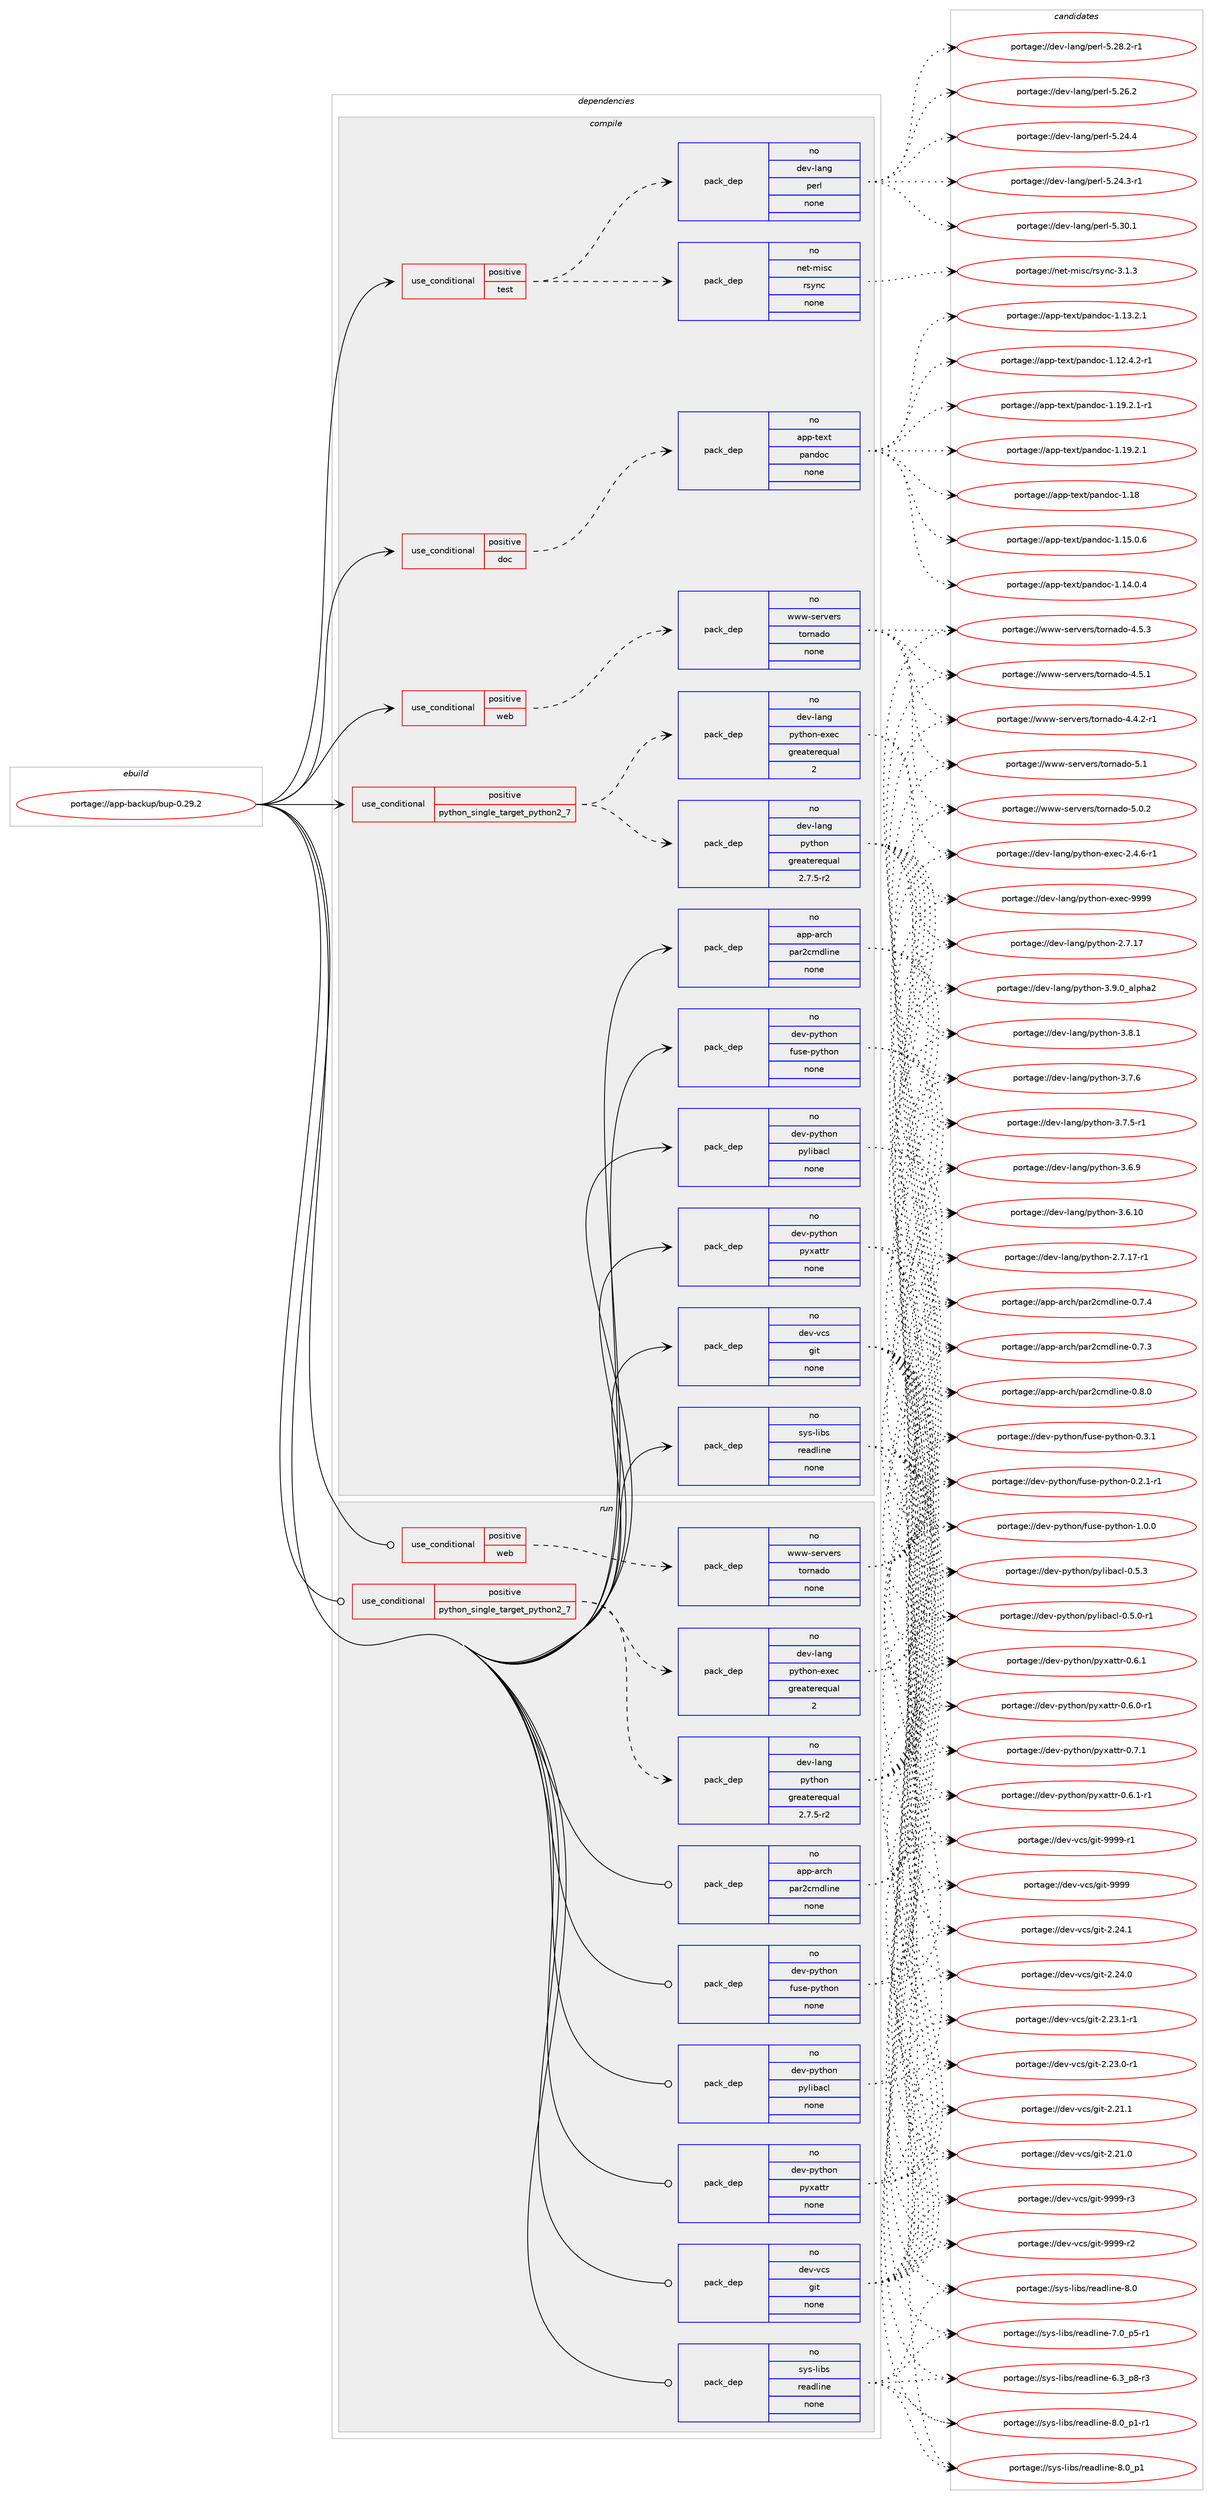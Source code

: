 digraph prolog {

# *************
# Graph options
# *************

newrank=true;
concentrate=true;
compound=true;
graph [rankdir=LR,fontname=Helvetica,fontsize=10,ranksep=1.5];#, ranksep=2.5, nodesep=0.2];
edge  [arrowhead=vee];
node  [fontname=Helvetica,fontsize=10];

# **********
# The ebuild
# **********

subgraph cluster_leftcol {
color=gray;
label=<<i>ebuild</i>>;
id [label="portage://app-backup/bup-0.29.2", color=red, width=4, href="../app-backup/bup-0.29.2.svg"];
}

# ****************
# The dependencies
# ****************

subgraph cluster_midcol {
color=gray;
label=<<i>dependencies</i>>;
subgraph cluster_compile {
fillcolor="#eeeeee";
style=filled;
label=<<i>compile</i>>;
subgraph cond152161 {
dependency646077 [label=<<TABLE BORDER="0" CELLBORDER="1" CELLSPACING="0" CELLPADDING="4"><TR><TD ROWSPAN="3" CELLPADDING="10">use_conditional</TD></TR><TR><TD>positive</TD></TR><TR><TD>doc</TD></TR></TABLE>>, shape=none, color=red];
subgraph pack485321 {
dependency646078 [label=<<TABLE BORDER="0" CELLBORDER="1" CELLSPACING="0" CELLPADDING="4" WIDTH="220"><TR><TD ROWSPAN="6" CELLPADDING="30">pack_dep</TD></TR><TR><TD WIDTH="110">no</TD></TR><TR><TD>app-text</TD></TR><TR><TD>pandoc</TD></TR><TR><TD>none</TD></TR><TR><TD></TD></TR></TABLE>>, shape=none, color=blue];
}
dependency646077:e -> dependency646078:w [weight=20,style="dashed",arrowhead="vee"];
}
id:e -> dependency646077:w [weight=20,style="solid",arrowhead="vee"];
subgraph cond152162 {
dependency646079 [label=<<TABLE BORDER="0" CELLBORDER="1" CELLSPACING="0" CELLPADDING="4"><TR><TD ROWSPAN="3" CELLPADDING="10">use_conditional</TD></TR><TR><TD>positive</TD></TR><TR><TD>python_single_target_python2_7</TD></TR></TABLE>>, shape=none, color=red];
subgraph pack485322 {
dependency646080 [label=<<TABLE BORDER="0" CELLBORDER="1" CELLSPACING="0" CELLPADDING="4" WIDTH="220"><TR><TD ROWSPAN="6" CELLPADDING="30">pack_dep</TD></TR><TR><TD WIDTH="110">no</TD></TR><TR><TD>dev-lang</TD></TR><TR><TD>python</TD></TR><TR><TD>greaterequal</TD></TR><TR><TD>2.7.5-r2</TD></TR></TABLE>>, shape=none, color=blue];
}
dependency646079:e -> dependency646080:w [weight=20,style="dashed",arrowhead="vee"];
subgraph pack485323 {
dependency646081 [label=<<TABLE BORDER="0" CELLBORDER="1" CELLSPACING="0" CELLPADDING="4" WIDTH="220"><TR><TD ROWSPAN="6" CELLPADDING="30">pack_dep</TD></TR><TR><TD WIDTH="110">no</TD></TR><TR><TD>dev-lang</TD></TR><TR><TD>python-exec</TD></TR><TR><TD>greaterequal</TD></TR><TR><TD>2</TD></TR></TABLE>>, shape=none, color=blue];
}
dependency646079:e -> dependency646081:w [weight=20,style="dashed",arrowhead="vee"];
}
id:e -> dependency646079:w [weight=20,style="solid",arrowhead="vee"];
subgraph cond152163 {
dependency646082 [label=<<TABLE BORDER="0" CELLBORDER="1" CELLSPACING="0" CELLPADDING="4"><TR><TD ROWSPAN="3" CELLPADDING="10">use_conditional</TD></TR><TR><TD>positive</TD></TR><TR><TD>test</TD></TR></TABLE>>, shape=none, color=red];
subgraph pack485324 {
dependency646083 [label=<<TABLE BORDER="0" CELLBORDER="1" CELLSPACING="0" CELLPADDING="4" WIDTH="220"><TR><TD ROWSPAN="6" CELLPADDING="30">pack_dep</TD></TR><TR><TD WIDTH="110">no</TD></TR><TR><TD>dev-lang</TD></TR><TR><TD>perl</TD></TR><TR><TD>none</TD></TR><TR><TD></TD></TR></TABLE>>, shape=none, color=blue];
}
dependency646082:e -> dependency646083:w [weight=20,style="dashed",arrowhead="vee"];
subgraph pack485325 {
dependency646084 [label=<<TABLE BORDER="0" CELLBORDER="1" CELLSPACING="0" CELLPADDING="4" WIDTH="220"><TR><TD ROWSPAN="6" CELLPADDING="30">pack_dep</TD></TR><TR><TD WIDTH="110">no</TD></TR><TR><TD>net-misc</TD></TR><TR><TD>rsync</TD></TR><TR><TD>none</TD></TR><TR><TD></TD></TR></TABLE>>, shape=none, color=blue];
}
dependency646082:e -> dependency646084:w [weight=20,style="dashed",arrowhead="vee"];
}
id:e -> dependency646082:w [weight=20,style="solid",arrowhead="vee"];
subgraph cond152164 {
dependency646085 [label=<<TABLE BORDER="0" CELLBORDER="1" CELLSPACING="0" CELLPADDING="4"><TR><TD ROWSPAN="3" CELLPADDING="10">use_conditional</TD></TR><TR><TD>positive</TD></TR><TR><TD>web</TD></TR></TABLE>>, shape=none, color=red];
subgraph pack485326 {
dependency646086 [label=<<TABLE BORDER="0" CELLBORDER="1" CELLSPACING="0" CELLPADDING="4" WIDTH="220"><TR><TD ROWSPAN="6" CELLPADDING="30">pack_dep</TD></TR><TR><TD WIDTH="110">no</TD></TR><TR><TD>www-servers</TD></TR><TR><TD>tornado</TD></TR><TR><TD>none</TD></TR><TR><TD></TD></TR></TABLE>>, shape=none, color=blue];
}
dependency646085:e -> dependency646086:w [weight=20,style="dashed",arrowhead="vee"];
}
id:e -> dependency646085:w [weight=20,style="solid",arrowhead="vee"];
subgraph pack485327 {
dependency646087 [label=<<TABLE BORDER="0" CELLBORDER="1" CELLSPACING="0" CELLPADDING="4" WIDTH="220"><TR><TD ROWSPAN="6" CELLPADDING="30">pack_dep</TD></TR><TR><TD WIDTH="110">no</TD></TR><TR><TD>app-arch</TD></TR><TR><TD>par2cmdline</TD></TR><TR><TD>none</TD></TR><TR><TD></TD></TR></TABLE>>, shape=none, color=blue];
}
id:e -> dependency646087:w [weight=20,style="solid",arrowhead="vee"];
subgraph pack485328 {
dependency646088 [label=<<TABLE BORDER="0" CELLBORDER="1" CELLSPACING="0" CELLPADDING="4" WIDTH="220"><TR><TD ROWSPAN="6" CELLPADDING="30">pack_dep</TD></TR><TR><TD WIDTH="110">no</TD></TR><TR><TD>dev-python</TD></TR><TR><TD>fuse-python</TD></TR><TR><TD>none</TD></TR><TR><TD></TD></TR></TABLE>>, shape=none, color=blue];
}
id:e -> dependency646088:w [weight=20,style="solid",arrowhead="vee"];
subgraph pack485329 {
dependency646089 [label=<<TABLE BORDER="0" CELLBORDER="1" CELLSPACING="0" CELLPADDING="4" WIDTH="220"><TR><TD ROWSPAN="6" CELLPADDING="30">pack_dep</TD></TR><TR><TD WIDTH="110">no</TD></TR><TR><TD>dev-python</TD></TR><TR><TD>pylibacl</TD></TR><TR><TD>none</TD></TR><TR><TD></TD></TR></TABLE>>, shape=none, color=blue];
}
id:e -> dependency646089:w [weight=20,style="solid",arrowhead="vee"];
subgraph pack485330 {
dependency646090 [label=<<TABLE BORDER="0" CELLBORDER="1" CELLSPACING="0" CELLPADDING="4" WIDTH="220"><TR><TD ROWSPAN="6" CELLPADDING="30">pack_dep</TD></TR><TR><TD WIDTH="110">no</TD></TR><TR><TD>dev-python</TD></TR><TR><TD>pyxattr</TD></TR><TR><TD>none</TD></TR><TR><TD></TD></TR></TABLE>>, shape=none, color=blue];
}
id:e -> dependency646090:w [weight=20,style="solid",arrowhead="vee"];
subgraph pack485331 {
dependency646091 [label=<<TABLE BORDER="0" CELLBORDER="1" CELLSPACING="0" CELLPADDING="4" WIDTH="220"><TR><TD ROWSPAN="6" CELLPADDING="30">pack_dep</TD></TR><TR><TD WIDTH="110">no</TD></TR><TR><TD>dev-vcs</TD></TR><TR><TD>git</TD></TR><TR><TD>none</TD></TR><TR><TD></TD></TR></TABLE>>, shape=none, color=blue];
}
id:e -> dependency646091:w [weight=20,style="solid",arrowhead="vee"];
subgraph pack485332 {
dependency646092 [label=<<TABLE BORDER="0" CELLBORDER="1" CELLSPACING="0" CELLPADDING="4" WIDTH="220"><TR><TD ROWSPAN="6" CELLPADDING="30">pack_dep</TD></TR><TR><TD WIDTH="110">no</TD></TR><TR><TD>sys-libs</TD></TR><TR><TD>readline</TD></TR><TR><TD>none</TD></TR><TR><TD></TD></TR></TABLE>>, shape=none, color=blue];
}
id:e -> dependency646092:w [weight=20,style="solid",arrowhead="vee"];
}
subgraph cluster_compileandrun {
fillcolor="#eeeeee";
style=filled;
label=<<i>compile and run</i>>;
}
subgraph cluster_run {
fillcolor="#eeeeee";
style=filled;
label=<<i>run</i>>;
subgraph cond152165 {
dependency646093 [label=<<TABLE BORDER="0" CELLBORDER="1" CELLSPACING="0" CELLPADDING="4"><TR><TD ROWSPAN="3" CELLPADDING="10">use_conditional</TD></TR><TR><TD>positive</TD></TR><TR><TD>python_single_target_python2_7</TD></TR></TABLE>>, shape=none, color=red];
subgraph pack485333 {
dependency646094 [label=<<TABLE BORDER="0" CELLBORDER="1" CELLSPACING="0" CELLPADDING="4" WIDTH="220"><TR><TD ROWSPAN="6" CELLPADDING="30">pack_dep</TD></TR><TR><TD WIDTH="110">no</TD></TR><TR><TD>dev-lang</TD></TR><TR><TD>python</TD></TR><TR><TD>greaterequal</TD></TR><TR><TD>2.7.5-r2</TD></TR></TABLE>>, shape=none, color=blue];
}
dependency646093:e -> dependency646094:w [weight=20,style="dashed",arrowhead="vee"];
subgraph pack485334 {
dependency646095 [label=<<TABLE BORDER="0" CELLBORDER="1" CELLSPACING="0" CELLPADDING="4" WIDTH="220"><TR><TD ROWSPAN="6" CELLPADDING="30">pack_dep</TD></TR><TR><TD WIDTH="110">no</TD></TR><TR><TD>dev-lang</TD></TR><TR><TD>python-exec</TD></TR><TR><TD>greaterequal</TD></TR><TR><TD>2</TD></TR></TABLE>>, shape=none, color=blue];
}
dependency646093:e -> dependency646095:w [weight=20,style="dashed",arrowhead="vee"];
}
id:e -> dependency646093:w [weight=20,style="solid",arrowhead="odot"];
subgraph cond152166 {
dependency646096 [label=<<TABLE BORDER="0" CELLBORDER="1" CELLSPACING="0" CELLPADDING="4"><TR><TD ROWSPAN="3" CELLPADDING="10">use_conditional</TD></TR><TR><TD>positive</TD></TR><TR><TD>web</TD></TR></TABLE>>, shape=none, color=red];
subgraph pack485335 {
dependency646097 [label=<<TABLE BORDER="0" CELLBORDER="1" CELLSPACING="0" CELLPADDING="4" WIDTH="220"><TR><TD ROWSPAN="6" CELLPADDING="30">pack_dep</TD></TR><TR><TD WIDTH="110">no</TD></TR><TR><TD>www-servers</TD></TR><TR><TD>tornado</TD></TR><TR><TD>none</TD></TR><TR><TD></TD></TR></TABLE>>, shape=none, color=blue];
}
dependency646096:e -> dependency646097:w [weight=20,style="dashed",arrowhead="vee"];
}
id:e -> dependency646096:w [weight=20,style="solid",arrowhead="odot"];
subgraph pack485336 {
dependency646098 [label=<<TABLE BORDER="0" CELLBORDER="1" CELLSPACING="0" CELLPADDING="4" WIDTH="220"><TR><TD ROWSPAN="6" CELLPADDING="30">pack_dep</TD></TR><TR><TD WIDTH="110">no</TD></TR><TR><TD>app-arch</TD></TR><TR><TD>par2cmdline</TD></TR><TR><TD>none</TD></TR><TR><TD></TD></TR></TABLE>>, shape=none, color=blue];
}
id:e -> dependency646098:w [weight=20,style="solid",arrowhead="odot"];
subgraph pack485337 {
dependency646099 [label=<<TABLE BORDER="0" CELLBORDER="1" CELLSPACING="0" CELLPADDING="4" WIDTH="220"><TR><TD ROWSPAN="6" CELLPADDING="30">pack_dep</TD></TR><TR><TD WIDTH="110">no</TD></TR><TR><TD>dev-python</TD></TR><TR><TD>fuse-python</TD></TR><TR><TD>none</TD></TR><TR><TD></TD></TR></TABLE>>, shape=none, color=blue];
}
id:e -> dependency646099:w [weight=20,style="solid",arrowhead="odot"];
subgraph pack485338 {
dependency646100 [label=<<TABLE BORDER="0" CELLBORDER="1" CELLSPACING="0" CELLPADDING="4" WIDTH="220"><TR><TD ROWSPAN="6" CELLPADDING="30">pack_dep</TD></TR><TR><TD WIDTH="110">no</TD></TR><TR><TD>dev-python</TD></TR><TR><TD>pylibacl</TD></TR><TR><TD>none</TD></TR><TR><TD></TD></TR></TABLE>>, shape=none, color=blue];
}
id:e -> dependency646100:w [weight=20,style="solid",arrowhead="odot"];
subgraph pack485339 {
dependency646101 [label=<<TABLE BORDER="0" CELLBORDER="1" CELLSPACING="0" CELLPADDING="4" WIDTH="220"><TR><TD ROWSPAN="6" CELLPADDING="30">pack_dep</TD></TR><TR><TD WIDTH="110">no</TD></TR><TR><TD>dev-python</TD></TR><TR><TD>pyxattr</TD></TR><TR><TD>none</TD></TR><TR><TD></TD></TR></TABLE>>, shape=none, color=blue];
}
id:e -> dependency646101:w [weight=20,style="solid",arrowhead="odot"];
subgraph pack485340 {
dependency646102 [label=<<TABLE BORDER="0" CELLBORDER="1" CELLSPACING="0" CELLPADDING="4" WIDTH="220"><TR><TD ROWSPAN="6" CELLPADDING="30">pack_dep</TD></TR><TR><TD WIDTH="110">no</TD></TR><TR><TD>dev-vcs</TD></TR><TR><TD>git</TD></TR><TR><TD>none</TD></TR><TR><TD></TD></TR></TABLE>>, shape=none, color=blue];
}
id:e -> dependency646102:w [weight=20,style="solid",arrowhead="odot"];
subgraph pack485341 {
dependency646103 [label=<<TABLE BORDER="0" CELLBORDER="1" CELLSPACING="0" CELLPADDING="4" WIDTH="220"><TR><TD ROWSPAN="6" CELLPADDING="30">pack_dep</TD></TR><TR><TD WIDTH="110">no</TD></TR><TR><TD>sys-libs</TD></TR><TR><TD>readline</TD></TR><TR><TD>none</TD></TR><TR><TD></TD></TR></TABLE>>, shape=none, color=blue];
}
id:e -> dependency646103:w [weight=20,style="solid",arrowhead="odot"];
}
}

# **************
# The candidates
# **************

subgraph cluster_choices {
rank=same;
color=gray;
label=<<i>candidates</i>>;

subgraph choice485321 {
color=black;
nodesep=1;
choice97112112451161011201164711297110100111994549464957465046494511449 [label="portage://app-text/pandoc-1.19.2.1-r1", color=red, width=4,href="../app-text/pandoc-1.19.2.1-r1.svg"];
choice9711211245116101120116471129711010011199454946495746504649 [label="portage://app-text/pandoc-1.19.2.1", color=red, width=4,href="../app-text/pandoc-1.19.2.1.svg"];
choice97112112451161011201164711297110100111994549464956 [label="portage://app-text/pandoc-1.18", color=red, width=4,href="../app-text/pandoc-1.18.svg"];
choice9711211245116101120116471129711010011199454946495346484654 [label="portage://app-text/pandoc-1.15.0.6", color=red, width=4,href="../app-text/pandoc-1.15.0.6.svg"];
choice9711211245116101120116471129711010011199454946495246484652 [label="portage://app-text/pandoc-1.14.0.4", color=red, width=4,href="../app-text/pandoc-1.14.0.4.svg"];
choice9711211245116101120116471129711010011199454946495146504649 [label="portage://app-text/pandoc-1.13.2.1", color=red, width=4,href="../app-text/pandoc-1.13.2.1.svg"];
choice97112112451161011201164711297110100111994549464950465246504511449 [label="portage://app-text/pandoc-1.12.4.2-r1", color=red, width=4,href="../app-text/pandoc-1.12.4.2-r1.svg"];
dependency646078:e -> choice97112112451161011201164711297110100111994549464957465046494511449:w [style=dotted,weight="100"];
dependency646078:e -> choice9711211245116101120116471129711010011199454946495746504649:w [style=dotted,weight="100"];
dependency646078:e -> choice97112112451161011201164711297110100111994549464956:w [style=dotted,weight="100"];
dependency646078:e -> choice9711211245116101120116471129711010011199454946495346484654:w [style=dotted,weight="100"];
dependency646078:e -> choice9711211245116101120116471129711010011199454946495246484652:w [style=dotted,weight="100"];
dependency646078:e -> choice9711211245116101120116471129711010011199454946495146504649:w [style=dotted,weight="100"];
dependency646078:e -> choice97112112451161011201164711297110100111994549464950465246504511449:w [style=dotted,weight="100"];
}
subgraph choice485322 {
color=black;
nodesep=1;
choice10010111845108971101034711212111610411111045514657464895971081121049750 [label="portage://dev-lang/python-3.9.0_alpha2", color=red, width=4,href="../dev-lang/python-3.9.0_alpha2.svg"];
choice100101118451089711010347112121116104111110455146564649 [label="portage://dev-lang/python-3.8.1", color=red, width=4,href="../dev-lang/python-3.8.1.svg"];
choice100101118451089711010347112121116104111110455146554654 [label="portage://dev-lang/python-3.7.6", color=red, width=4,href="../dev-lang/python-3.7.6.svg"];
choice1001011184510897110103471121211161041111104551465546534511449 [label="portage://dev-lang/python-3.7.5-r1", color=red, width=4,href="../dev-lang/python-3.7.5-r1.svg"];
choice100101118451089711010347112121116104111110455146544657 [label="portage://dev-lang/python-3.6.9", color=red, width=4,href="../dev-lang/python-3.6.9.svg"];
choice10010111845108971101034711212111610411111045514654464948 [label="portage://dev-lang/python-3.6.10", color=red, width=4,href="../dev-lang/python-3.6.10.svg"];
choice100101118451089711010347112121116104111110455046554649554511449 [label="portage://dev-lang/python-2.7.17-r1", color=red, width=4,href="../dev-lang/python-2.7.17-r1.svg"];
choice10010111845108971101034711212111610411111045504655464955 [label="portage://dev-lang/python-2.7.17", color=red, width=4,href="../dev-lang/python-2.7.17.svg"];
dependency646080:e -> choice10010111845108971101034711212111610411111045514657464895971081121049750:w [style=dotted,weight="100"];
dependency646080:e -> choice100101118451089711010347112121116104111110455146564649:w [style=dotted,weight="100"];
dependency646080:e -> choice100101118451089711010347112121116104111110455146554654:w [style=dotted,weight="100"];
dependency646080:e -> choice1001011184510897110103471121211161041111104551465546534511449:w [style=dotted,weight="100"];
dependency646080:e -> choice100101118451089711010347112121116104111110455146544657:w [style=dotted,weight="100"];
dependency646080:e -> choice10010111845108971101034711212111610411111045514654464948:w [style=dotted,weight="100"];
dependency646080:e -> choice100101118451089711010347112121116104111110455046554649554511449:w [style=dotted,weight="100"];
dependency646080:e -> choice10010111845108971101034711212111610411111045504655464955:w [style=dotted,weight="100"];
}
subgraph choice485323 {
color=black;
nodesep=1;
choice10010111845108971101034711212111610411111045101120101994557575757 [label="portage://dev-lang/python-exec-9999", color=red, width=4,href="../dev-lang/python-exec-9999.svg"];
choice10010111845108971101034711212111610411111045101120101994550465246544511449 [label="portage://dev-lang/python-exec-2.4.6-r1", color=red, width=4,href="../dev-lang/python-exec-2.4.6-r1.svg"];
dependency646081:e -> choice10010111845108971101034711212111610411111045101120101994557575757:w [style=dotted,weight="100"];
dependency646081:e -> choice10010111845108971101034711212111610411111045101120101994550465246544511449:w [style=dotted,weight="100"];
}
subgraph choice485324 {
color=black;
nodesep=1;
choice10010111845108971101034711210111410845534651484649 [label="portage://dev-lang/perl-5.30.1", color=red, width=4,href="../dev-lang/perl-5.30.1.svg"];
choice100101118451089711010347112101114108455346505646504511449 [label="portage://dev-lang/perl-5.28.2-r1", color=red, width=4,href="../dev-lang/perl-5.28.2-r1.svg"];
choice10010111845108971101034711210111410845534650544650 [label="portage://dev-lang/perl-5.26.2", color=red, width=4,href="../dev-lang/perl-5.26.2.svg"];
choice10010111845108971101034711210111410845534650524652 [label="portage://dev-lang/perl-5.24.4", color=red, width=4,href="../dev-lang/perl-5.24.4.svg"];
choice100101118451089711010347112101114108455346505246514511449 [label="portage://dev-lang/perl-5.24.3-r1", color=red, width=4,href="../dev-lang/perl-5.24.3-r1.svg"];
dependency646083:e -> choice10010111845108971101034711210111410845534651484649:w [style=dotted,weight="100"];
dependency646083:e -> choice100101118451089711010347112101114108455346505646504511449:w [style=dotted,weight="100"];
dependency646083:e -> choice10010111845108971101034711210111410845534650544650:w [style=dotted,weight="100"];
dependency646083:e -> choice10010111845108971101034711210111410845534650524652:w [style=dotted,weight="100"];
dependency646083:e -> choice100101118451089711010347112101114108455346505246514511449:w [style=dotted,weight="100"];
}
subgraph choice485325 {
color=black;
nodesep=1;
choice11010111645109105115994711411512111099455146494651 [label="portage://net-misc/rsync-3.1.3", color=red, width=4,href="../net-misc/rsync-3.1.3.svg"];
dependency646084:e -> choice11010111645109105115994711411512111099455146494651:w [style=dotted,weight="100"];
}
subgraph choice485326 {
color=black;
nodesep=1;
choice11911911945115101114118101114115471161111141109710011145534649 [label="portage://www-servers/tornado-5.1", color=red, width=4,href="../www-servers/tornado-5.1.svg"];
choice119119119451151011141181011141154711611111411097100111455346484650 [label="portage://www-servers/tornado-5.0.2", color=red, width=4,href="../www-servers/tornado-5.0.2.svg"];
choice119119119451151011141181011141154711611111411097100111455246534651 [label="portage://www-servers/tornado-4.5.3", color=red, width=4,href="../www-servers/tornado-4.5.3.svg"];
choice119119119451151011141181011141154711611111411097100111455246534649 [label="portage://www-servers/tornado-4.5.1", color=red, width=4,href="../www-servers/tornado-4.5.1.svg"];
choice1191191194511510111411810111411547116111114110971001114552465246504511449 [label="portage://www-servers/tornado-4.4.2-r1", color=red, width=4,href="../www-servers/tornado-4.4.2-r1.svg"];
dependency646086:e -> choice11911911945115101114118101114115471161111141109710011145534649:w [style=dotted,weight="100"];
dependency646086:e -> choice119119119451151011141181011141154711611111411097100111455346484650:w [style=dotted,weight="100"];
dependency646086:e -> choice119119119451151011141181011141154711611111411097100111455246534651:w [style=dotted,weight="100"];
dependency646086:e -> choice119119119451151011141181011141154711611111411097100111455246534649:w [style=dotted,weight="100"];
dependency646086:e -> choice1191191194511510111411810111411547116111114110971001114552465246504511449:w [style=dotted,weight="100"];
}
subgraph choice485327 {
color=black;
nodesep=1;
choice9711211245971149910447112971145099109100108105110101454846564648 [label="portage://app-arch/par2cmdline-0.8.0", color=red, width=4,href="../app-arch/par2cmdline-0.8.0.svg"];
choice9711211245971149910447112971145099109100108105110101454846554652 [label="portage://app-arch/par2cmdline-0.7.4", color=red, width=4,href="../app-arch/par2cmdline-0.7.4.svg"];
choice9711211245971149910447112971145099109100108105110101454846554651 [label="portage://app-arch/par2cmdline-0.7.3", color=red, width=4,href="../app-arch/par2cmdline-0.7.3.svg"];
dependency646087:e -> choice9711211245971149910447112971145099109100108105110101454846564648:w [style=dotted,weight="100"];
dependency646087:e -> choice9711211245971149910447112971145099109100108105110101454846554652:w [style=dotted,weight="100"];
dependency646087:e -> choice9711211245971149910447112971145099109100108105110101454846554651:w [style=dotted,weight="100"];
}
subgraph choice485328 {
color=black;
nodesep=1;
choice100101118451121211161041111104710211711510145112121116104111110454946484648 [label="portage://dev-python/fuse-python-1.0.0", color=red, width=4,href="../dev-python/fuse-python-1.0.0.svg"];
choice100101118451121211161041111104710211711510145112121116104111110454846514649 [label="portage://dev-python/fuse-python-0.3.1", color=red, width=4,href="../dev-python/fuse-python-0.3.1.svg"];
choice1001011184511212111610411111047102117115101451121211161041111104548465046494511449 [label="portage://dev-python/fuse-python-0.2.1-r1", color=red, width=4,href="../dev-python/fuse-python-0.2.1-r1.svg"];
dependency646088:e -> choice100101118451121211161041111104710211711510145112121116104111110454946484648:w [style=dotted,weight="100"];
dependency646088:e -> choice100101118451121211161041111104710211711510145112121116104111110454846514649:w [style=dotted,weight="100"];
dependency646088:e -> choice1001011184511212111610411111047102117115101451121211161041111104548465046494511449:w [style=dotted,weight="100"];
}
subgraph choice485329 {
color=black;
nodesep=1;
choice1001011184511212111610411111047112121108105989799108454846534651 [label="portage://dev-python/pylibacl-0.5.3", color=red, width=4,href="../dev-python/pylibacl-0.5.3.svg"];
choice10010111845112121116104111110471121211081059897991084548465346484511449 [label="portage://dev-python/pylibacl-0.5.0-r1", color=red, width=4,href="../dev-python/pylibacl-0.5.0-r1.svg"];
dependency646089:e -> choice1001011184511212111610411111047112121108105989799108454846534651:w [style=dotted,weight="100"];
dependency646089:e -> choice10010111845112121116104111110471121211081059897991084548465346484511449:w [style=dotted,weight="100"];
}
subgraph choice485330 {
color=black;
nodesep=1;
choice100101118451121211161041111104711212112097116116114454846554649 [label="portage://dev-python/pyxattr-0.7.1", color=red, width=4,href="../dev-python/pyxattr-0.7.1.svg"];
choice1001011184511212111610411111047112121120971161161144548465446494511449 [label="portage://dev-python/pyxattr-0.6.1-r1", color=red, width=4,href="../dev-python/pyxattr-0.6.1-r1.svg"];
choice100101118451121211161041111104711212112097116116114454846544649 [label="portage://dev-python/pyxattr-0.6.1", color=red, width=4,href="../dev-python/pyxattr-0.6.1.svg"];
choice1001011184511212111610411111047112121120971161161144548465446484511449 [label="portage://dev-python/pyxattr-0.6.0-r1", color=red, width=4,href="../dev-python/pyxattr-0.6.0-r1.svg"];
dependency646090:e -> choice100101118451121211161041111104711212112097116116114454846554649:w [style=dotted,weight="100"];
dependency646090:e -> choice1001011184511212111610411111047112121120971161161144548465446494511449:w [style=dotted,weight="100"];
dependency646090:e -> choice100101118451121211161041111104711212112097116116114454846544649:w [style=dotted,weight="100"];
dependency646090:e -> choice1001011184511212111610411111047112121120971161161144548465446484511449:w [style=dotted,weight="100"];
}
subgraph choice485331 {
color=black;
nodesep=1;
choice10010111845118991154710310511645575757574511451 [label="portage://dev-vcs/git-9999-r3", color=red, width=4,href="../dev-vcs/git-9999-r3.svg"];
choice10010111845118991154710310511645575757574511450 [label="portage://dev-vcs/git-9999-r2", color=red, width=4,href="../dev-vcs/git-9999-r2.svg"];
choice10010111845118991154710310511645575757574511449 [label="portage://dev-vcs/git-9999-r1", color=red, width=4,href="../dev-vcs/git-9999-r1.svg"];
choice1001011184511899115471031051164557575757 [label="portage://dev-vcs/git-9999", color=red, width=4,href="../dev-vcs/git-9999.svg"];
choice10010111845118991154710310511645504650524649 [label="portage://dev-vcs/git-2.24.1", color=red, width=4,href="../dev-vcs/git-2.24.1.svg"];
choice10010111845118991154710310511645504650524648 [label="portage://dev-vcs/git-2.24.0", color=red, width=4,href="../dev-vcs/git-2.24.0.svg"];
choice100101118451189911547103105116455046505146494511449 [label="portage://dev-vcs/git-2.23.1-r1", color=red, width=4,href="../dev-vcs/git-2.23.1-r1.svg"];
choice100101118451189911547103105116455046505146484511449 [label="portage://dev-vcs/git-2.23.0-r1", color=red, width=4,href="../dev-vcs/git-2.23.0-r1.svg"];
choice10010111845118991154710310511645504650494649 [label="portage://dev-vcs/git-2.21.1", color=red, width=4,href="../dev-vcs/git-2.21.1.svg"];
choice10010111845118991154710310511645504650494648 [label="portage://dev-vcs/git-2.21.0", color=red, width=4,href="../dev-vcs/git-2.21.0.svg"];
dependency646091:e -> choice10010111845118991154710310511645575757574511451:w [style=dotted,weight="100"];
dependency646091:e -> choice10010111845118991154710310511645575757574511450:w [style=dotted,weight="100"];
dependency646091:e -> choice10010111845118991154710310511645575757574511449:w [style=dotted,weight="100"];
dependency646091:e -> choice1001011184511899115471031051164557575757:w [style=dotted,weight="100"];
dependency646091:e -> choice10010111845118991154710310511645504650524649:w [style=dotted,weight="100"];
dependency646091:e -> choice10010111845118991154710310511645504650524648:w [style=dotted,weight="100"];
dependency646091:e -> choice100101118451189911547103105116455046505146494511449:w [style=dotted,weight="100"];
dependency646091:e -> choice100101118451189911547103105116455046505146484511449:w [style=dotted,weight="100"];
dependency646091:e -> choice10010111845118991154710310511645504650494649:w [style=dotted,weight="100"];
dependency646091:e -> choice10010111845118991154710310511645504650494648:w [style=dotted,weight="100"];
}
subgraph choice485332 {
color=black;
nodesep=1;
choice115121115451081059811547114101971001081051101014556464895112494511449 [label="portage://sys-libs/readline-8.0_p1-r1", color=red, width=4,href="../sys-libs/readline-8.0_p1-r1.svg"];
choice11512111545108105981154711410197100108105110101455646489511249 [label="portage://sys-libs/readline-8.0_p1", color=red, width=4,href="../sys-libs/readline-8.0_p1.svg"];
choice1151211154510810598115471141019710010810511010145564648 [label="portage://sys-libs/readline-8.0", color=red, width=4,href="../sys-libs/readline-8.0.svg"];
choice115121115451081059811547114101971001081051101014555464895112534511449 [label="portage://sys-libs/readline-7.0_p5-r1", color=red, width=4,href="../sys-libs/readline-7.0_p5-r1.svg"];
choice115121115451081059811547114101971001081051101014554465195112564511451 [label="portage://sys-libs/readline-6.3_p8-r3", color=red, width=4,href="../sys-libs/readline-6.3_p8-r3.svg"];
dependency646092:e -> choice115121115451081059811547114101971001081051101014556464895112494511449:w [style=dotted,weight="100"];
dependency646092:e -> choice11512111545108105981154711410197100108105110101455646489511249:w [style=dotted,weight="100"];
dependency646092:e -> choice1151211154510810598115471141019710010810511010145564648:w [style=dotted,weight="100"];
dependency646092:e -> choice115121115451081059811547114101971001081051101014555464895112534511449:w [style=dotted,weight="100"];
dependency646092:e -> choice115121115451081059811547114101971001081051101014554465195112564511451:w [style=dotted,weight="100"];
}
subgraph choice485333 {
color=black;
nodesep=1;
choice10010111845108971101034711212111610411111045514657464895971081121049750 [label="portage://dev-lang/python-3.9.0_alpha2", color=red, width=4,href="../dev-lang/python-3.9.0_alpha2.svg"];
choice100101118451089711010347112121116104111110455146564649 [label="portage://dev-lang/python-3.8.1", color=red, width=4,href="../dev-lang/python-3.8.1.svg"];
choice100101118451089711010347112121116104111110455146554654 [label="portage://dev-lang/python-3.7.6", color=red, width=4,href="../dev-lang/python-3.7.6.svg"];
choice1001011184510897110103471121211161041111104551465546534511449 [label="portage://dev-lang/python-3.7.5-r1", color=red, width=4,href="../dev-lang/python-3.7.5-r1.svg"];
choice100101118451089711010347112121116104111110455146544657 [label="portage://dev-lang/python-3.6.9", color=red, width=4,href="../dev-lang/python-3.6.9.svg"];
choice10010111845108971101034711212111610411111045514654464948 [label="portage://dev-lang/python-3.6.10", color=red, width=4,href="../dev-lang/python-3.6.10.svg"];
choice100101118451089711010347112121116104111110455046554649554511449 [label="portage://dev-lang/python-2.7.17-r1", color=red, width=4,href="../dev-lang/python-2.7.17-r1.svg"];
choice10010111845108971101034711212111610411111045504655464955 [label="portage://dev-lang/python-2.7.17", color=red, width=4,href="../dev-lang/python-2.7.17.svg"];
dependency646094:e -> choice10010111845108971101034711212111610411111045514657464895971081121049750:w [style=dotted,weight="100"];
dependency646094:e -> choice100101118451089711010347112121116104111110455146564649:w [style=dotted,weight="100"];
dependency646094:e -> choice100101118451089711010347112121116104111110455146554654:w [style=dotted,weight="100"];
dependency646094:e -> choice1001011184510897110103471121211161041111104551465546534511449:w [style=dotted,weight="100"];
dependency646094:e -> choice100101118451089711010347112121116104111110455146544657:w [style=dotted,weight="100"];
dependency646094:e -> choice10010111845108971101034711212111610411111045514654464948:w [style=dotted,weight="100"];
dependency646094:e -> choice100101118451089711010347112121116104111110455046554649554511449:w [style=dotted,weight="100"];
dependency646094:e -> choice10010111845108971101034711212111610411111045504655464955:w [style=dotted,weight="100"];
}
subgraph choice485334 {
color=black;
nodesep=1;
choice10010111845108971101034711212111610411111045101120101994557575757 [label="portage://dev-lang/python-exec-9999", color=red, width=4,href="../dev-lang/python-exec-9999.svg"];
choice10010111845108971101034711212111610411111045101120101994550465246544511449 [label="portage://dev-lang/python-exec-2.4.6-r1", color=red, width=4,href="../dev-lang/python-exec-2.4.6-r1.svg"];
dependency646095:e -> choice10010111845108971101034711212111610411111045101120101994557575757:w [style=dotted,weight="100"];
dependency646095:e -> choice10010111845108971101034711212111610411111045101120101994550465246544511449:w [style=dotted,weight="100"];
}
subgraph choice485335 {
color=black;
nodesep=1;
choice11911911945115101114118101114115471161111141109710011145534649 [label="portage://www-servers/tornado-5.1", color=red, width=4,href="../www-servers/tornado-5.1.svg"];
choice119119119451151011141181011141154711611111411097100111455346484650 [label="portage://www-servers/tornado-5.0.2", color=red, width=4,href="../www-servers/tornado-5.0.2.svg"];
choice119119119451151011141181011141154711611111411097100111455246534651 [label="portage://www-servers/tornado-4.5.3", color=red, width=4,href="../www-servers/tornado-4.5.3.svg"];
choice119119119451151011141181011141154711611111411097100111455246534649 [label="portage://www-servers/tornado-4.5.1", color=red, width=4,href="../www-servers/tornado-4.5.1.svg"];
choice1191191194511510111411810111411547116111114110971001114552465246504511449 [label="portage://www-servers/tornado-4.4.2-r1", color=red, width=4,href="../www-servers/tornado-4.4.2-r1.svg"];
dependency646097:e -> choice11911911945115101114118101114115471161111141109710011145534649:w [style=dotted,weight="100"];
dependency646097:e -> choice119119119451151011141181011141154711611111411097100111455346484650:w [style=dotted,weight="100"];
dependency646097:e -> choice119119119451151011141181011141154711611111411097100111455246534651:w [style=dotted,weight="100"];
dependency646097:e -> choice119119119451151011141181011141154711611111411097100111455246534649:w [style=dotted,weight="100"];
dependency646097:e -> choice1191191194511510111411810111411547116111114110971001114552465246504511449:w [style=dotted,weight="100"];
}
subgraph choice485336 {
color=black;
nodesep=1;
choice9711211245971149910447112971145099109100108105110101454846564648 [label="portage://app-arch/par2cmdline-0.8.0", color=red, width=4,href="../app-arch/par2cmdline-0.8.0.svg"];
choice9711211245971149910447112971145099109100108105110101454846554652 [label="portage://app-arch/par2cmdline-0.7.4", color=red, width=4,href="../app-arch/par2cmdline-0.7.4.svg"];
choice9711211245971149910447112971145099109100108105110101454846554651 [label="portage://app-arch/par2cmdline-0.7.3", color=red, width=4,href="../app-arch/par2cmdline-0.7.3.svg"];
dependency646098:e -> choice9711211245971149910447112971145099109100108105110101454846564648:w [style=dotted,weight="100"];
dependency646098:e -> choice9711211245971149910447112971145099109100108105110101454846554652:w [style=dotted,weight="100"];
dependency646098:e -> choice9711211245971149910447112971145099109100108105110101454846554651:w [style=dotted,weight="100"];
}
subgraph choice485337 {
color=black;
nodesep=1;
choice100101118451121211161041111104710211711510145112121116104111110454946484648 [label="portage://dev-python/fuse-python-1.0.0", color=red, width=4,href="../dev-python/fuse-python-1.0.0.svg"];
choice100101118451121211161041111104710211711510145112121116104111110454846514649 [label="portage://dev-python/fuse-python-0.3.1", color=red, width=4,href="../dev-python/fuse-python-0.3.1.svg"];
choice1001011184511212111610411111047102117115101451121211161041111104548465046494511449 [label="portage://dev-python/fuse-python-0.2.1-r1", color=red, width=4,href="../dev-python/fuse-python-0.2.1-r1.svg"];
dependency646099:e -> choice100101118451121211161041111104710211711510145112121116104111110454946484648:w [style=dotted,weight="100"];
dependency646099:e -> choice100101118451121211161041111104710211711510145112121116104111110454846514649:w [style=dotted,weight="100"];
dependency646099:e -> choice1001011184511212111610411111047102117115101451121211161041111104548465046494511449:w [style=dotted,weight="100"];
}
subgraph choice485338 {
color=black;
nodesep=1;
choice1001011184511212111610411111047112121108105989799108454846534651 [label="portage://dev-python/pylibacl-0.5.3", color=red, width=4,href="../dev-python/pylibacl-0.5.3.svg"];
choice10010111845112121116104111110471121211081059897991084548465346484511449 [label="portage://dev-python/pylibacl-0.5.0-r1", color=red, width=4,href="../dev-python/pylibacl-0.5.0-r1.svg"];
dependency646100:e -> choice1001011184511212111610411111047112121108105989799108454846534651:w [style=dotted,weight="100"];
dependency646100:e -> choice10010111845112121116104111110471121211081059897991084548465346484511449:w [style=dotted,weight="100"];
}
subgraph choice485339 {
color=black;
nodesep=1;
choice100101118451121211161041111104711212112097116116114454846554649 [label="portage://dev-python/pyxattr-0.7.1", color=red, width=4,href="../dev-python/pyxattr-0.7.1.svg"];
choice1001011184511212111610411111047112121120971161161144548465446494511449 [label="portage://dev-python/pyxattr-0.6.1-r1", color=red, width=4,href="../dev-python/pyxattr-0.6.1-r1.svg"];
choice100101118451121211161041111104711212112097116116114454846544649 [label="portage://dev-python/pyxattr-0.6.1", color=red, width=4,href="../dev-python/pyxattr-0.6.1.svg"];
choice1001011184511212111610411111047112121120971161161144548465446484511449 [label="portage://dev-python/pyxattr-0.6.0-r1", color=red, width=4,href="../dev-python/pyxattr-0.6.0-r1.svg"];
dependency646101:e -> choice100101118451121211161041111104711212112097116116114454846554649:w [style=dotted,weight="100"];
dependency646101:e -> choice1001011184511212111610411111047112121120971161161144548465446494511449:w [style=dotted,weight="100"];
dependency646101:e -> choice100101118451121211161041111104711212112097116116114454846544649:w [style=dotted,weight="100"];
dependency646101:e -> choice1001011184511212111610411111047112121120971161161144548465446484511449:w [style=dotted,weight="100"];
}
subgraph choice485340 {
color=black;
nodesep=1;
choice10010111845118991154710310511645575757574511451 [label="portage://dev-vcs/git-9999-r3", color=red, width=4,href="../dev-vcs/git-9999-r3.svg"];
choice10010111845118991154710310511645575757574511450 [label="portage://dev-vcs/git-9999-r2", color=red, width=4,href="../dev-vcs/git-9999-r2.svg"];
choice10010111845118991154710310511645575757574511449 [label="portage://dev-vcs/git-9999-r1", color=red, width=4,href="../dev-vcs/git-9999-r1.svg"];
choice1001011184511899115471031051164557575757 [label="portage://dev-vcs/git-9999", color=red, width=4,href="../dev-vcs/git-9999.svg"];
choice10010111845118991154710310511645504650524649 [label="portage://dev-vcs/git-2.24.1", color=red, width=4,href="../dev-vcs/git-2.24.1.svg"];
choice10010111845118991154710310511645504650524648 [label="portage://dev-vcs/git-2.24.0", color=red, width=4,href="../dev-vcs/git-2.24.0.svg"];
choice100101118451189911547103105116455046505146494511449 [label="portage://dev-vcs/git-2.23.1-r1", color=red, width=4,href="../dev-vcs/git-2.23.1-r1.svg"];
choice100101118451189911547103105116455046505146484511449 [label="portage://dev-vcs/git-2.23.0-r1", color=red, width=4,href="../dev-vcs/git-2.23.0-r1.svg"];
choice10010111845118991154710310511645504650494649 [label="portage://dev-vcs/git-2.21.1", color=red, width=4,href="../dev-vcs/git-2.21.1.svg"];
choice10010111845118991154710310511645504650494648 [label="portage://dev-vcs/git-2.21.0", color=red, width=4,href="../dev-vcs/git-2.21.0.svg"];
dependency646102:e -> choice10010111845118991154710310511645575757574511451:w [style=dotted,weight="100"];
dependency646102:e -> choice10010111845118991154710310511645575757574511450:w [style=dotted,weight="100"];
dependency646102:e -> choice10010111845118991154710310511645575757574511449:w [style=dotted,weight="100"];
dependency646102:e -> choice1001011184511899115471031051164557575757:w [style=dotted,weight="100"];
dependency646102:e -> choice10010111845118991154710310511645504650524649:w [style=dotted,weight="100"];
dependency646102:e -> choice10010111845118991154710310511645504650524648:w [style=dotted,weight="100"];
dependency646102:e -> choice100101118451189911547103105116455046505146494511449:w [style=dotted,weight="100"];
dependency646102:e -> choice100101118451189911547103105116455046505146484511449:w [style=dotted,weight="100"];
dependency646102:e -> choice10010111845118991154710310511645504650494649:w [style=dotted,weight="100"];
dependency646102:e -> choice10010111845118991154710310511645504650494648:w [style=dotted,weight="100"];
}
subgraph choice485341 {
color=black;
nodesep=1;
choice115121115451081059811547114101971001081051101014556464895112494511449 [label="portage://sys-libs/readline-8.0_p1-r1", color=red, width=4,href="../sys-libs/readline-8.0_p1-r1.svg"];
choice11512111545108105981154711410197100108105110101455646489511249 [label="portage://sys-libs/readline-8.0_p1", color=red, width=4,href="../sys-libs/readline-8.0_p1.svg"];
choice1151211154510810598115471141019710010810511010145564648 [label="portage://sys-libs/readline-8.0", color=red, width=4,href="../sys-libs/readline-8.0.svg"];
choice115121115451081059811547114101971001081051101014555464895112534511449 [label="portage://sys-libs/readline-7.0_p5-r1", color=red, width=4,href="../sys-libs/readline-7.0_p5-r1.svg"];
choice115121115451081059811547114101971001081051101014554465195112564511451 [label="portage://sys-libs/readline-6.3_p8-r3", color=red, width=4,href="../sys-libs/readline-6.3_p8-r3.svg"];
dependency646103:e -> choice115121115451081059811547114101971001081051101014556464895112494511449:w [style=dotted,weight="100"];
dependency646103:e -> choice11512111545108105981154711410197100108105110101455646489511249:w [style=dotted,weight="100"];
dependency646103:e -> choice1151211154510810598115471141019710010810511010145564648:w [style=dotted,weight="100"];
dependency646103:e -> choice115121115451081059811547114101971001081051101014555464895112534511449:w [style=dotted,weight="100"];
dependency646103:e -> choice115121115451081059811547114101971001081051101014554465195112564511451:w [style=dotted,weight="100"];
}
}

}
